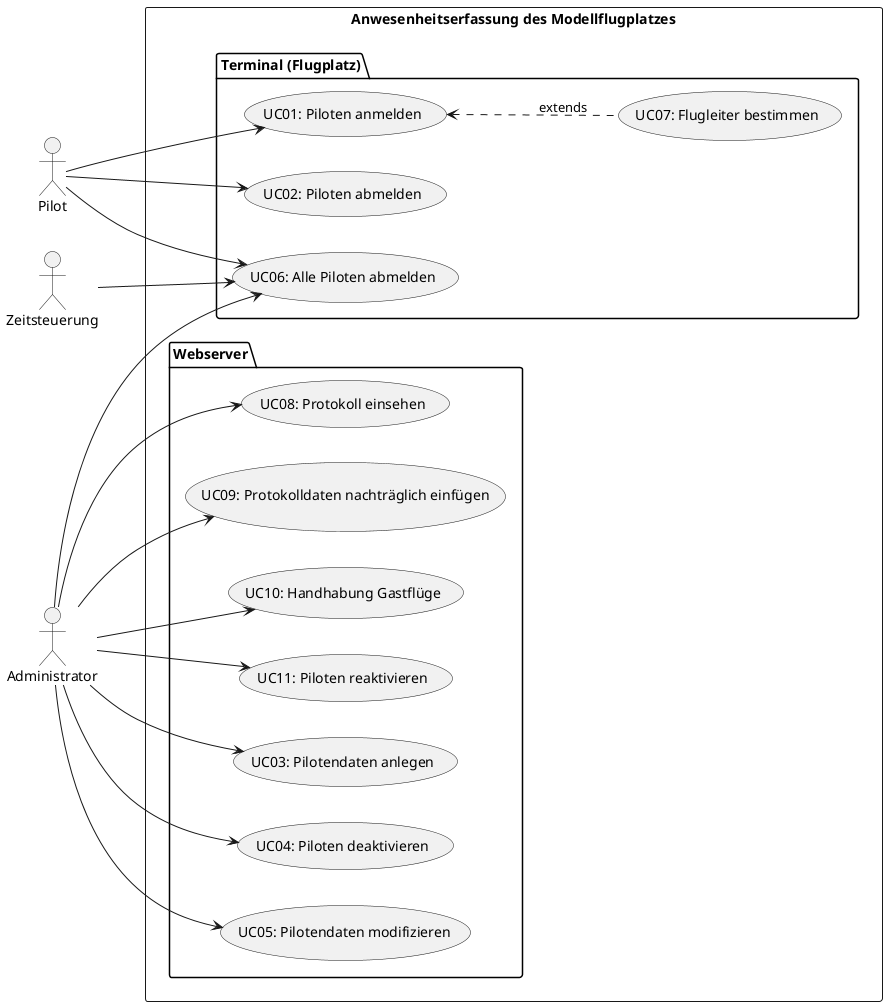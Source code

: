 @startuml use_case_diagram

left to right direction

actor Pilot

actor Administrator

actor Zeitsteuerung

rectangle "Anwesenheitserfassung des Modellflugplatzes" {
  
  package "Terminal (Flugplatz)"{

  (UC01: Piloten anmelden)
  (UC02: Piloten abmelden)
  (UC06: Alle Piloten abmelden)
  (UC07: Flugleiter bestimmen)

  }
  
  package "Webserver"{

  (UC03: Pilotendaten anlegen)
  (UC04: Piloten deaktivieren)
  (UC05: Pilotendaten modifizieren)
  (UC08: Protokoll einsehen)
  (UC09: Protokolldaten nachträglich einfügen)
  (UC10: Handhabung Gastflüge)
  (UC11: Piloten reaktivieren)
  
  }
}


Pilot --> (UC01: Piloten anmelden)
(UC01: Piloten anmelden) <.down. (UC07: Flugleiter bestimmen) : extends

Pilot --> (UC02: Piloten abmelden)

Pilot --> (UC06: Alle Piloten abmelden)


Administrator --> (UC03: Pilotendaten anlegen) 

Administrator --> (UC04: Piloten deaktivieren) 

Administrator --> (UC05: Pilotendaten modifizieren) 

Administrator --> (UC08: Protokoll einsehen) 

Administrator --> (UC09: Protokolldaten nachträglich einfügen) 

Administrator -->  (UC10: Handhabung Gastflüge)

Administrator --> (UC06: Alle Piloten abmelden)

Administrator --> (UC11: Piloten reaktivieren)


Zeitsteuerung --> (UC06: Alle Piloten abmelden)


@enduml
